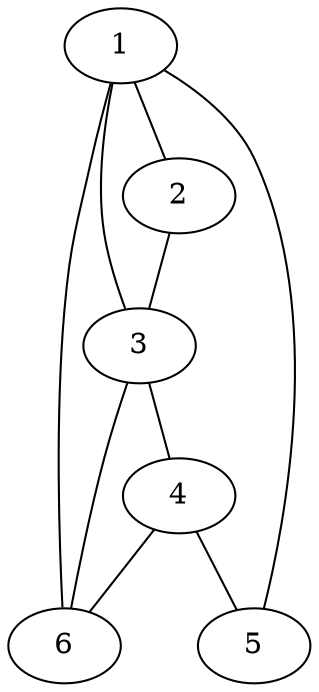 graph G {
    1 -- 2; 
    1 -- 3; 
    1 -- 5; 
    1 -- 6; 
    2 -- 3; 
    3 -- 4; 
    3 -- 6; 
    4 -- 5; 
    4 -- 6; 
}